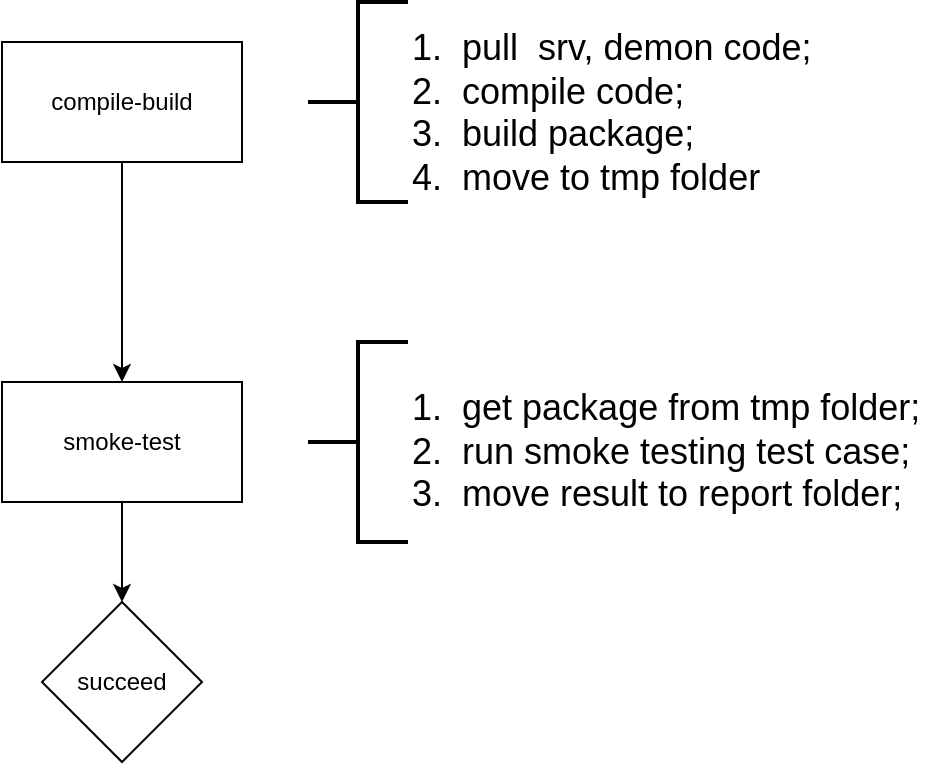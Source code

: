 <mxfile version="12.0.3" type="github" pages="1"><diagram id="MCcs-KJA6Zhg1AuJ8k5i" name="Page-1"><mxGraphModel dx="1360" dy="802" grid="1" gridSize="10" guides="1" tooltips="1" connect="1" arrows="1" fold="1" page="1" pageScale="1" pageWidth="3300" pageHeight="4681" math="0" shadow="0"><root><mxCell id="0"/><mxCell id="1" parent="0"/><mxCell id="OEbYoKxUWS02Nmw_MQ6T-5" style="edgeStyle=orthogonalEdgeStyle;rounded=0;orthogonalLoop=1;jettySize=auto;html=1;exitX=0.5;exitY=1;exitDx=0;exitDy=0;entryX=0.5;entryY=0;entryDx=0;entryDy=0;" edge="1" parent="1" source="OEbYoKxUWS02Nmw_MQ6T-1" target="OEbYoKxUWS02Nmw_MQ6T-4"><mxGeometry relative="1" as="geometry"/></mxCell><mxCell id="OEbYoKxUWS02Nmw_MQ6T-1" value="compile-build" style="rounded=0;whiteSpace=wrap;html=1;" vertex="1" parent="1"><mxGeometry x="210" y="150" width="120" height="60" as="geometry"/></mxCell><mxCell id="OEbYoKxUWS02Nmw_MQ6T-2" value="" style="strokeWidth=2;html=1;shape=mxgraph.flowchart.annotation_2;align=left;labelPosition=right;pointerEvents=1;connectable=0;" vertex="1" parent="1"><mxGeometry x="363" y="130" width="50" height="100" as="geometry"/></mxCell><mxCell id="OEbYoKxUWS02Nmw_MQ6T-3" value="&lt;font style=&quot;font-size: 18px&quot;&gt;1.&amp;nbsp; pull&amp;nbsp; srv, demon code;&lt;br&gt;2.&amp;nbsp; compile code;&lt;br&gt;3.&amp;nbsp; build package;&lt;br&gt;4.&amp;nbsp; move to tmp folder&lt;/font&gt;" style="text;html=1;resizable=0;points=[];autosize=1;align=left;verticalAlign=top;spacingTop=-4;" vertex="1" parent="1"><mxGeometry x="413" y="140" width="220" height="70" as="geometry"/></mxCell><mxCell id="OEbYoKxUWS02Nmw_MQ6T-9" style="edgeStyle=orthogonalEdgeStyle;rounded=0;orthogonalLoop=1;jettySize=auto;html=1;exitX=0.5;exitY=1;exitDx=0;exitDy=0;entryX=0.5;entryY=0;entryDx=0;entryDy=0;" edge="1" parent="1" source="OEbYoKxUWS02Nmw_MQ6T-4" target="OEbYoKxUWS02Nmw_MQ6T-8"><mxGeometry relative="1" as="geometry"/></mxCell><mxCell id="OEbYoKxUWS02Nmw_MQ6T-4" value="smoke-test" style="rounded=0;whiteSpace=wrap;html=1;" vertex="1" parent="1"><mxGeometry x="210" y="320" width="120" height="60" as="geometry"/></mxCell><mxCell id="OEbYoKxUWS02Nmw_MQ6T-6" value="" style="strokeWidth=2;html=1;shape=mxgraph.flowchart.annotation_2;align=left;labelPosition=right;pointerEvents=1;connectable=0;" vertex="1" parent="1"><mxGeometry x="363" y="300" width="50" height="100" as="geometry"/></mxCell><mxCell id="OEbYoKxUWS02Nmw_MQ6T-7" value="&lt;font style=&quot;font-size: 18px&quot;&gt;1.&amp;nbsp; get package from tmp folder;&amp;nbsp;&lt;br&gt;2.&amp;nbsp; run smoke testing test case;&lt;br&gt;3.&amp;nbsp; move result to report folder;&lt;/font&gt;" style="text;html=1;resizable=0;points=[];autosize=1;align=left;verticalAlign=top;spacingTop=-4;" vertex="1" parent="1"><mxGeometry x="413" y="320" width="270" height="50" as="geometry"/></mxCell><mxCell id="OEbYoKxUWS02Nmw_MQ6T-8" value="succeed" style="rhombus;whiteSpace=wrap;html=1;" vertex="1" parent="1"><mxGeometry x="230" y="430" width="80" height="80" as="geometry"/></mxCell></root></mxGraphModel></diagram></mxfile>
